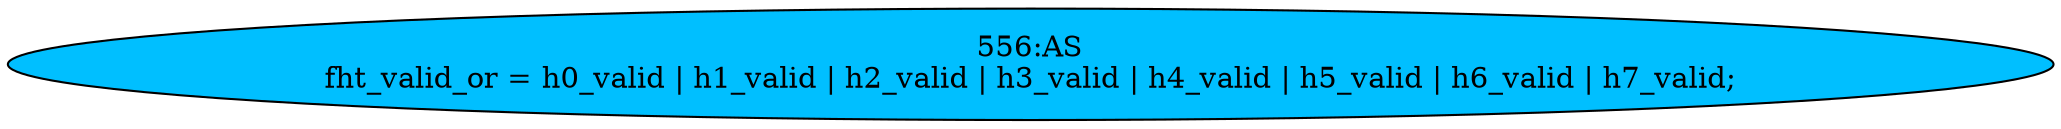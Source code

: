 strict digraph "" {
	node [label="\N"];
	"556:AS"	 [ast="<pyverilog.vparser.ast.Assign object at 0x7f9d7db76950>",
		def_var="['fht_valid_or']",
		fillcolor=deepskyblue,
		label="556:AS
fht_valid_or = h0_valid | h1_valid | h2_valid | h3_valid | h4_valid | h5_valid | h6_valid | h7_valid;",
		statements="[]",
		style=filled,
		typ=Assign,
		use_var="['h0_valid', 'h1_valid', 'h2_valid', 'h3_valid', 'h4_valid', 'h5_valid', 'h6_valid', 'h7_valid']"];
}
